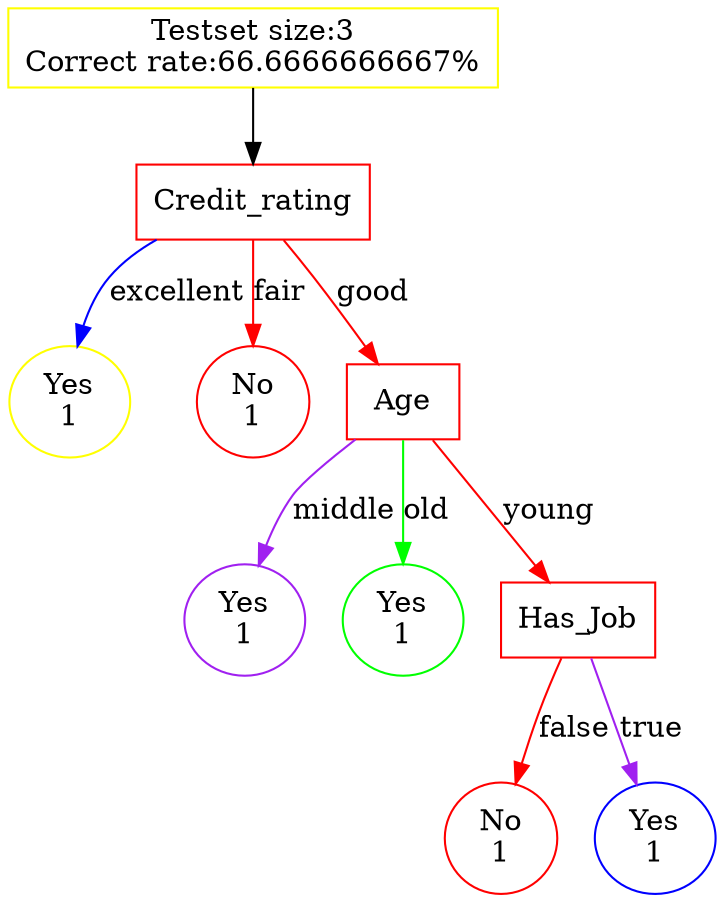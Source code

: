 // loan_application
digraph {
	17 [label="Testset size:3
Correct rate:66.6666666667%" color=yellow shape=rectangle]
	17 -> 0 [label="" color=black style=solid]
	0 [label=Credit_rating color=red shape=rectangle]
	0 -> 1 [label=excellent color=blue style=solid]
	1 [label="Yes
1" color=yellow shape=ellipse]
	0 -> 3 [label=fair color=red style=solid]
	3 [label="No
1" color=red shape=ellipse]
	0 -> 5 [label=good color=red style=solid]
	5 [label=Age color=red shape=rectangle]
	5 -> 7 [label=middle color=purple style=solid]
	7 [label="Yes
1" color=purple shape=ellipse]
	5 -> 9 [label=old color=green style=solid]
	9 [label="Yes
1" color=green shape=ellipse]
	5 -> 11 [label=young color=red style=solid]
	11 [label=Has_Job color=red shape=rectangle]
	11 -> 13 [label=false color=red style=solid]
	13 [label="No
1" color=red shape=ellipse]
	11 -> 15 [label=true color=purple style=solid]
	15 [label="Yes
1" color=blue shape=ellipse]
}
